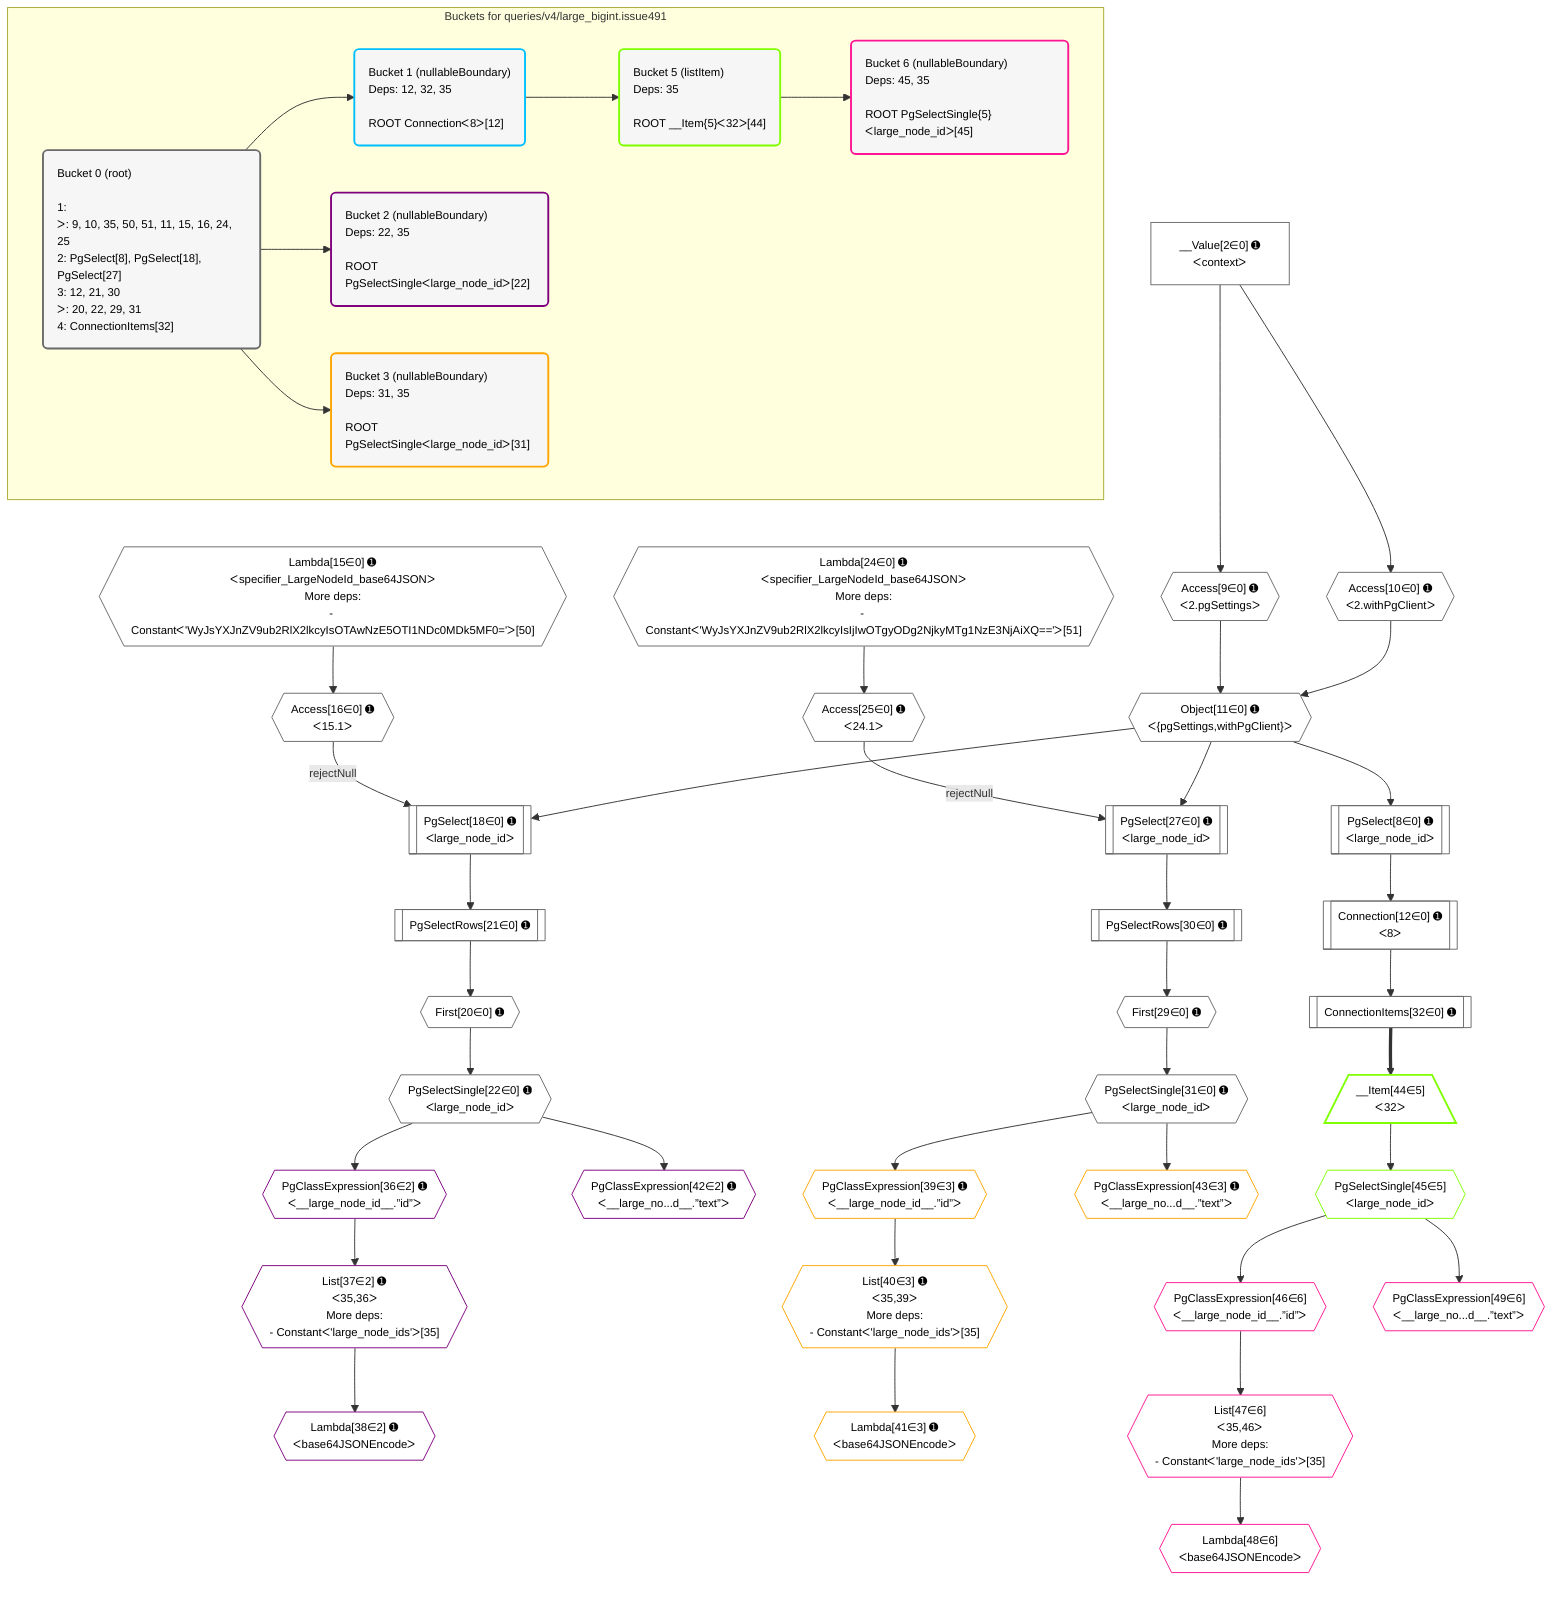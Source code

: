 %%{init: {'themeVariables': { 'fontSize': '12px'}}}%%
graph TD
    classDef path fill:#eee,stroke:#000,color:#000
    classDef plan fill:#fff,stroke-width:1px,color:#000
    classDef itemplan fill:#fff,stroke-width:2px,color:#000
    classDef unbatchedplan fill:#dff,stroke-width:1px,color:#000
    classDef sideeffectplan fill:#fcc,stroke-width:2px,color:#000
    classDef bucket fill:#f6f6f6,color:#000,stroke-width:2px,text-align:left

    subgraph "Buckets for queries/v4/large_bigint.issue491"
    Bucket0("Bucket 0 (root)<br /><br />1: <br />ᐳ: 9, 10, 35, 50, 51, 11, 15, 16, 24, 25<br />2: PgSelect[8], PgSelect[18], PgSelect[27]<br />3: 12, 21, 30<br />ᐳ: 20, 22, 29, 31<br />4: ConnectionItems[32]"):::bucket
    Bucket1("Bucket 1 (nullableBoundary)<br />Deps: 12, 32, 35<br /><br />ROOT Connectionᐸ8ᐳ[12]"):::bucket
    Bucket2("Bucket 2 (nullableBoundary)<br />Deps: 22, 35<br /><br />ROOT PgSelectSingleᐸlarge_node_idᐳ[22]"):::bucket
    Bucket3("Bucket 3 (nullableBoundary)<br />Deps: 31, 35<br /><br />ROOT PgSelectSingleᐸlarge_node_idᐳ[31]"):::bucket
    Bucket5("Bucket 5 (listItem)<br />Deps: 35<br /><br />ROOT __Item{5}ᐸ32ᐳ[44]"):::bucket
    Bucket6("Bucket 6 (nullableBoundary)<br />Deps: 45, 35<br /><br />ROOT PgSelectSingle{5}ᐸlarge_node_idᐳ[45]"):::bucket
    end
    Bucket0 --> Bucket1 & Bucket2 & Bucket3
    Bucket1 --> Bucket5
    Bucket5 --> Bucket6

    %% plan dependencies
    Object11{{"Object[11∈0] ➊<br />ᐸ{pgSettings,withPgClient}ᐳ"}}:::plan
    Access9{{"Access[9∈0] ➊<br />ᐸ2.pgSettingsᐳ"}}:::plan
    Access10{{"Access[10∈0] ➊<br />ᐸ2.withPgClientᐳ"}}:::plan
    Access9 & Access10 --> Object11
    PgSelect18[["PgSelect[18∈0] ➊<br />ᐸlarge_node_idᐳ"]]:::plan
    Access16{{"Access[16∈0] ➊<br />ᐸ15.1ᐳ"}}:::plan
    Access16 -->|rejectNull| PgSelect18
    Object11 --> PgSelect18
    PgSelect27[["PgSelect[27∈0] ➊<br />ᐸlarge_node_idᐳ"]]:::plan
    Access25{{"Access[25∈0] ➊<br />ᐸ24.1ᐳ"}}:::plan
    Access25 -->|rejectNull| PgSelect27
    Object11 --> PgSelect27
    PgSelect8[["PgSelect[8∈0] ➊<br />ᐸlarge_node_idᐳ"]]:::plan
    Object11 --> PgSelect8
    __Value2["__Value[2∈0] ➊<br />ᐸcontextᐳ"]:::plan
    __Value2 --> Access9
    __Value2 --> Access10
    Connection12[["Connection[12∈0] ➊<br />ᐸ8ᐳ"]]:::plan
    PgSelect8 --> Connection12
    Lambda15{{"Lambda[15∈0] ➊<br />ᐸspecifier_LargeNodeId_base64JSONᐳ<br />More deps:<br />- Constantᐸ'WyJsYXJnZV9ub2RlX2lkcyIsOTAwNzE5OTI1NDc0MDk5MF0='ᐳ[50]"}}:::plan
    Lambda15 --> Access16
    First20{{"First[20∈0] ➊"}}:::plan
    PgSelectRows21[["PgSelectRows[21∈0] ➊"]]:::plan
    PgSelectRows21 --> First20
    PgSelect18 --> PgSelectRows21
    PgSelectSingle22{{"PgSelectSingle[22∈0] ➊<br />ᐸlarge_node_idᐳ"}}:::plan
    First20 --> PgSelectSingle22
    Lambda24{{"Lambda[24∈0] ➊<br />ᐸspecifier_LargeNodeId_base64JSONᐳ<br />More deps:<br />- Constantᐸ'WyJsYXJnZV9ub2RlX2lkcyIsIjIwOTgyODg2NjkyMTg1NzE3NjAiXQ=='ᐳ[51]"}}:::plan
    Lambda24 --> Access25
    First29{{"First[29∈0] ➊"}}:::plan
    PgSelectRows30[["PgSelectRows[30∈0] ➊"]]:::plan
    PgSelectRows30 --> First29
    PgSelect27 --> PgSelectRows30
    PgSelectSingle31{{"PgSelectSingle[31∈0] ➊<br />ᐸlarge_node_idᐳ"}}:::plan
    First29 --> PgSelectSingle31
    ConnectionItems32[["ConnectionItems[32∈0] ➊"]]:::plan
    Connection12 --> ConnectionItems32
    List37{{"List[37∈2] ➊<br />ᐸ35,36ᐳ<br />More deps:<br />- Constantᐸ'large_node_ids'ᐳ[35]"}}:::plan
    PgClassExpression36{{"PgClassExpression[36∈2] ➊<br />ᐸ__large_node_id__.”id”ᐳ"}}:::plan
    PgClassExpression36 --> List37
    PgSelectSingle22 --> PgClassExpression36
    Lambda38{{"Lambda[38∈2] ➊<br />ᐸbase64JSONEncodeᐳ"}}:::plan
    List37 --> Lambda38
    PgClassExpression42{{"PgClassExpression[42∈2] ➊<br />ᐸ__large_no...d__.”text”ᐳ"}}:::plan
    PgSelectSingle22 --> PgClassExpression42
    List40{{"List[40∈3] ➊<br />ᐸ35,39ᐳ<br />More deps:<br />- Constantᐸ'large_node_ids'ᐳ[35]"}}:::plan
    PgClassExpression39{{"PgClassExpression[39∈3] ➊<br />ᐸ__large_node_id__.”id”ᐳ"}}:::plan
    PgClassExpression39 --> List40
    PgSelectSingle31 --> PgClassExpression39
    Lambda41{{"Lambda[41∈3] ➊<br />ᐸbase64JSONEncodeᐳ"}}:::plan
    List40 --> Lambda41
    PgClassExpression43{{"PgClassExpression[43∈3] ➊<br />ᐸ__large_no...d__.”text”ᐳ"}}:::plan
    PgSelectSingle31 --> PgClassExpression43
    __Item44[/"__Item[44∈5]<br />ᐸ32ᐳ"\]:::itemplan
    ConnectionItems32 ==> __Item44
    PgSelectSingle45{{"PgSelectSingle[45∈5]<br />ᐸlarge_node_idᐳ"}}:::plan
    __Item44 --> PgSelectSingle45
    List47{{"List[47∈6]<br />ᐸ35,46ᐳ<br />More deps:<br />- Constantᐸ'large_node_ids'ᐳ[35]"}}:::plan
    PgClassExpression46{{"PgClassExpression[46∈6]<br />ᐸ__large_node_id__.”id”ᐳ"}}:::plan
    PgClassExpression46 --> List47
    PgSelectSingle45 --> PgClassExpression46
    Lambda48{{"Lambda[48∈6]<br />ᐸbase64JSONEncodeᐳ"}}:::plan
    List47 --> Lambda48
    PgClassExpression49{{"PgClassExpression[49∈6]<br />ᐸ__large_no...d__.”text”ᐳ"}}:::plan
    PgSelectSingle45 --> PgClassExpression49

    %% define steps
    classDef bucket0 stroke:#696969
    class Bucket0,__Value2,PgSelect8,Access9,Access10,Object11,Connection12,Lambda15,Access16,PgSelect18,First20,PgSelectRows21,PgSelectSingle22,Lambda24,Access25,PgSelect27,First29,PgSelectRows30,PgSelectSingle31,ConnectionItems32 bucket0
    classDef bucket1 stroke:#00bfff
    class Bucket1 bucket1
    classDef bucket2 stroke:#7f007f
    class Bucket2,PgClassExpression36,List37,Lambda38,PgClassExpression42 bucket2
    classDef bucket3 stroke:#ffa500
    class Bucket3,PgClassExpression39,List40,Lambda41,PgClassExpression43 bucket3
    classDef bucket5 stroke:#7fff00
    class Bucket5,__Item44,PgSelectSingle45 bucket5
    classDef bucket6 stroke:#ff1493
    class Bucket6,PgClassExpression46,List47,Lambda48,PgClassExpression49 bucket6